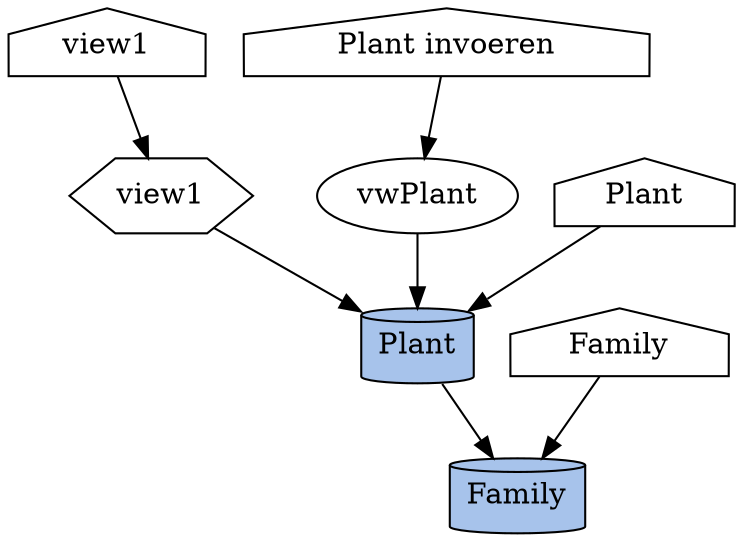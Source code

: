 digraph "testdb.odb" {
	2 [label=Family fillcolor="#a7c3eb" shape=cylinder style=filled]
	6 [label=Plant fillcolor="#a7c3eb" shape=cylinder style=filled]
	10 [label=view1 shape=hexagon]
	12 [label=vwPlant shape=ellipse]
	16 [label=Family shape=house]
	21 [label=Plant shape=house]
	28 [label="Plant invoeren" shape=house]
	32 [label=view1 shape=house]
	6 -> 2
	10 -> 6
	12 -> 6
	16 -> 2
	21 -> 6
	28 -> 12
	32 -> 10
}
